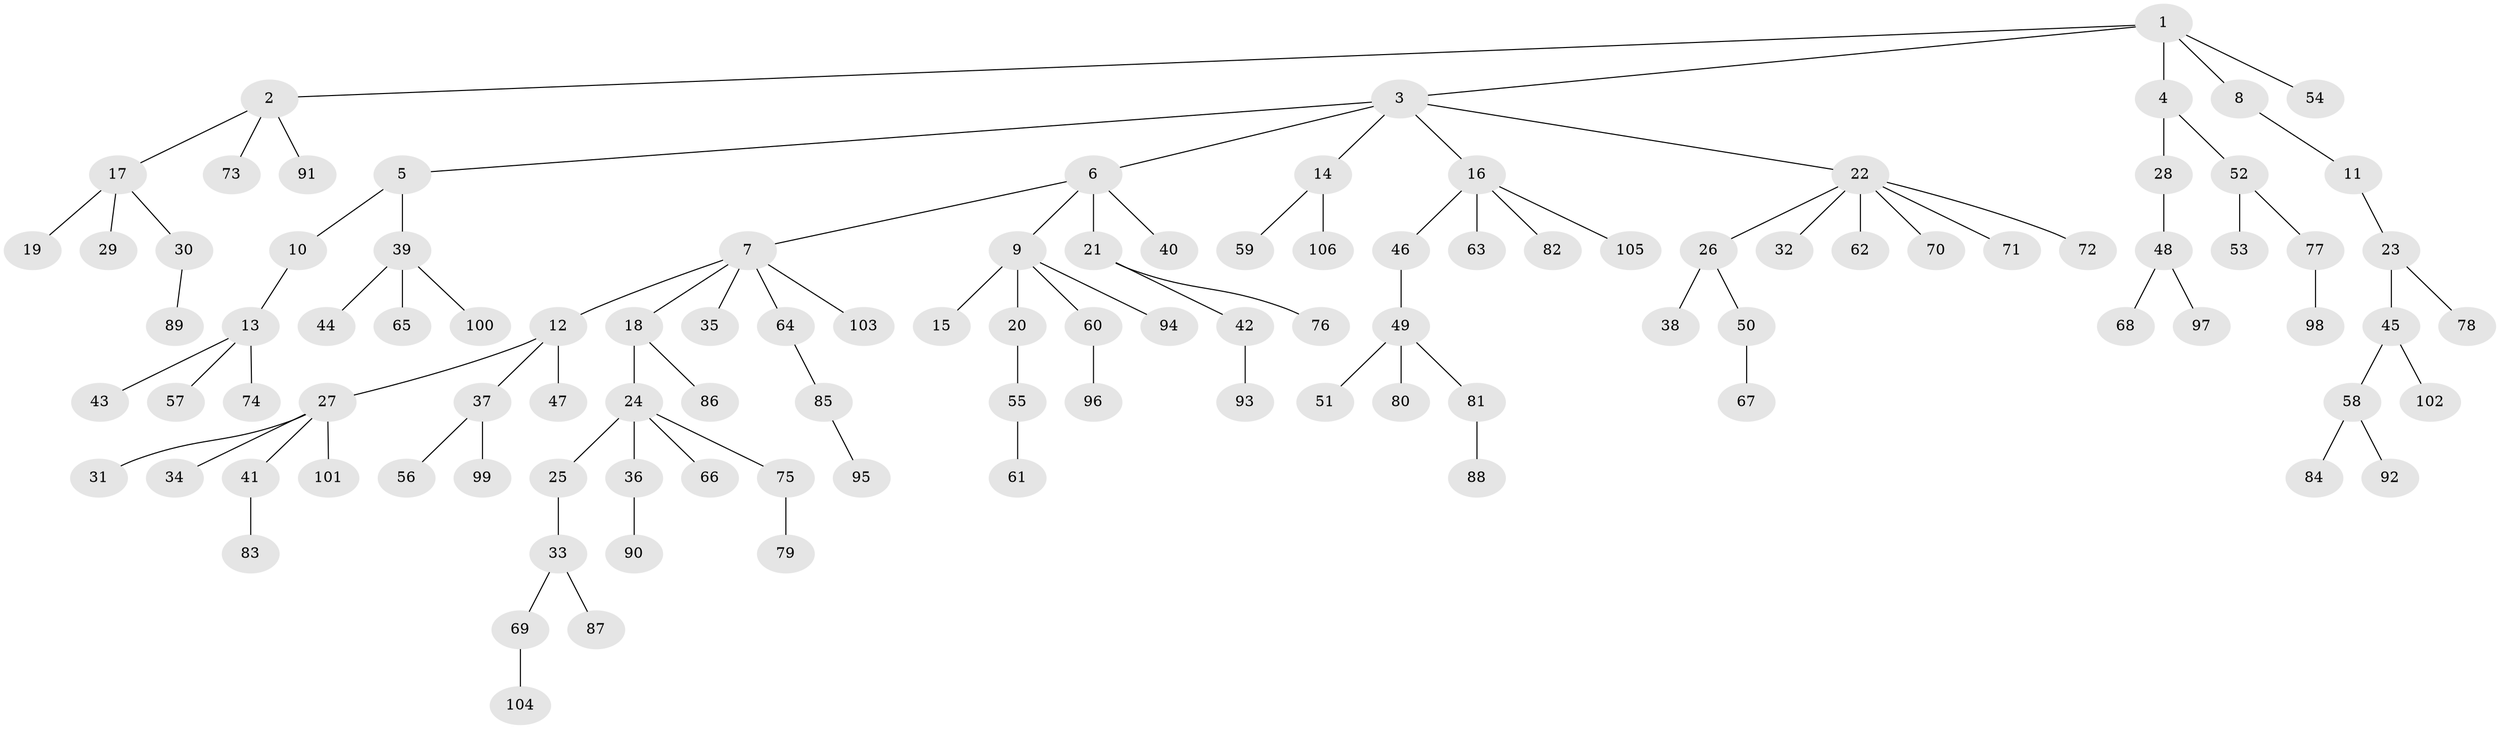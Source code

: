 // coarse degree distribution, {6: 0.02666666666666667, 3: 0.13333333333333333, 9: 0.013333333333333334, 8: 0.013333333333333334, 2: 0.12, 4: 0.06666666666666667, 1: 0.6133333333333333, 5: 0.013333333333333334}
// Generated by graph-tools (version 1.1) at 2025/24/03/03/25 07:24:05]
// undirected, 106 vertices, 105 edges
graph export_dot {
graph [start="1"]
  node [color=gray90,style=filled];
  1;
  2;
  3;
  4;
  5;
  6;
  7;
  8;
  9;
  10;
  11;
  12;
  13;
  14;
  15;
  16;
  17;
  18;
  19;
  20;
  21;
  22;
  23;
  24;
  25;
  26;
  27;
  28;
  29;
  30;
  31;
  32;
  33;
  34;
  35;
  36;
  37;
  38;
  39;
  40;
  41;
  42;
  43;
  44;
  45;
  46;
  47;
  48;
  49;
  50;
  51;
  52;
  53;
  54;
  55;
  56;
  57;
  58;
  59;
  60;
  61;
  62;
  63;
  64;
  65;
  66;
  67;
  68;
  69;
  70;
  71;
  72;
  73;
  74;
  75;
  76;
  77;
  78;
  79;
  80;
  81;
  82;
  83;
  84;
  85;
  86;
  87;
  88;
  89;
  90;
  91;
  92;
  93;
  94;
  95;
  96;
  97;
  98;
  99;
  100;
  101;
  102;
  103;
  104;
  105;
  106;
  1 -- 2;
  1 -- 3;
  1 -- 4;
  1 -- 8;
  1 -- 54;
  2 -- 17;
  2 -- 73;
  2 -- 91;
  3 -- 5;
  3 -- 6;
  3 -- 14;
  3 -- 16;
  3 -- 22;
  4 -- 28;
  4 -- 52;
  5 -- 10;
  5 -- 39;
  6 -- 7;
  6 -- 9;
  6 -- 21;
  6 -- 40;
  7 -- 12;
  7 -- 18;
  7 -- 35;
  7 -- 64;
  7 -- 103;
  8 -- 11;
  9 -- 15;
  9 -- 20;
  9 -- 60;
  9 -- 94;
  10 -- 13;
  11 -- 23;
  12 -- 27;
  12 -- 37;
  12 -- 47;
  13 -- 43;
  13 -- 57;
  13 -- 74;
  14 -- 59;
  14 -- 106;
  16 -- 46;
  16 -- 63;
  16 -- 82;
  16 -- 105;
  17 -- 19;
  17 -- 29;
  17 -- 30;
  18 -- 24;
  18 -- 86;
  20 -- 55;
  21 -- 42;
  21 -- 76;
  22 -- 26;
  22 -- 32;
  22 -- 62;
  22 -- 70;
  22 -- 71;
  22 -- 72;
  23 -- 45;
  23 -- 78;
  24 -- 25;
  24 -- 36;
  24 -- 66;
  24 -- 75;
  25 -- 33;
  26 -- 38;
  26 -- 50;
  27 -- 31;
  27 -- 34;
  27 -- 41;
  27 -- 101;
  28 -- 48;
  30 -- 89;
  33 -- 69;
  33 -- 87;
  36 -- 90;
  37 -- 56;
  37 -- 99;
  39 -- 44;
  39 -- 65;
  39 -- 100;
  41 -- 83;
  42 -- 93;
  45 -- 58;
  45 -- 102;
  46 -- 49;
  48 -- 68;
  48 -- 97;
  49 -- 51;
  49 -- 80;
  49 -- 81;
  50 -- 67;
  52 -- 53;
  52 -- 77;
  55 -- 61;
  58 -- 84;
  58 -- 92;
  60 -- 96;
  64 -- 85;
  69 -- 104;
  75 -- 79;
  77 -- 98;
  81 -- 88;
  85 -- 95;
}

